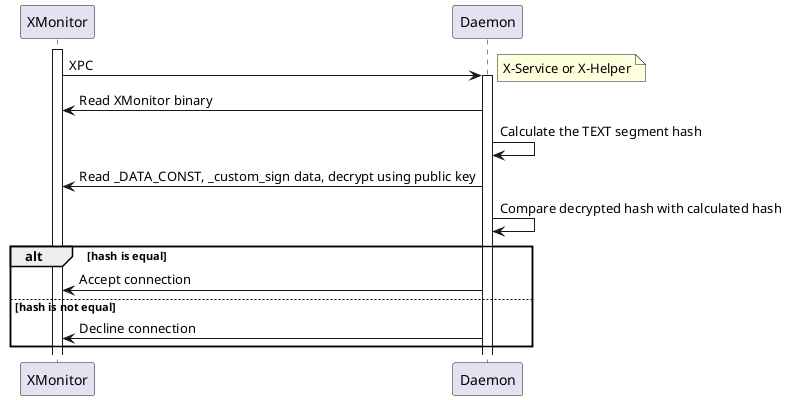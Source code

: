 
@startuml

activate XMonitor

XMonitor -> Daemon: XPC
note right: X-Service or X-Helper

activate Daemon
Daemon -> XMonitor: Read XMonitor binary
Daemon -> Daemon: Calculate the TEXT segment hash
Daemon -> XMonitor: Read _DATA_CONST, _custom_sign data, decrypt using public key
Daemon -> Daemon: Compare decrypted hash with calculated hash

alt hash is equal
Daemon -> XMonitor: Accept connection
else hash is not equal
Daemon -> XMonitor: Decline connection
end

@enduml

